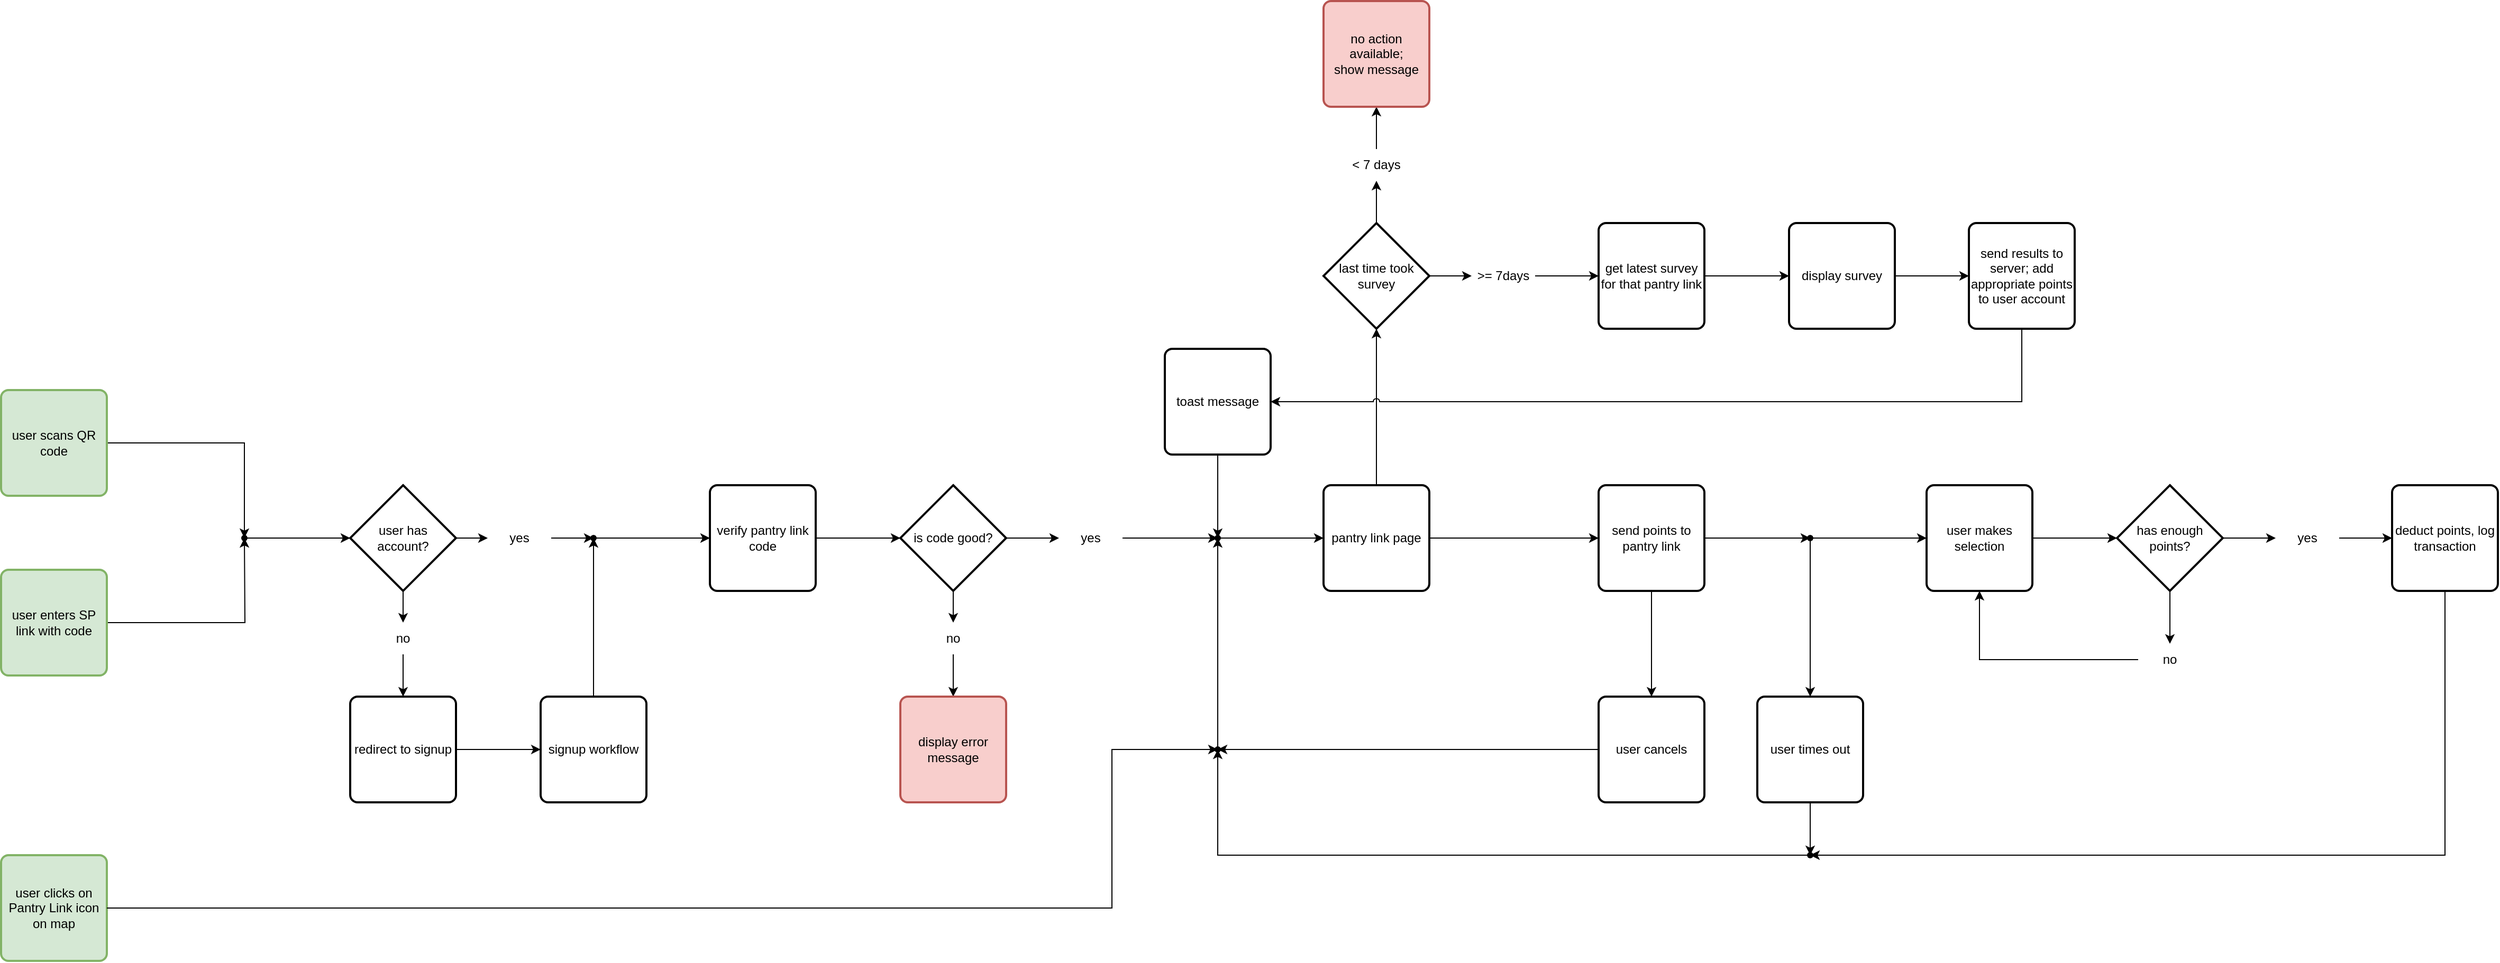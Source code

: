 <mxfile version="27.0.5">
  <diagram name="Page-1" id="IRHE7lxFP3pM3n0KE10_">
    <mxGraphModel dx="1306" dy="2029" grid="1" gridSize="10" guides="1" tooltips="1" connect="1" arrows="1" fold="1" page="1" pageScale="1" pageWidth="850" pageHeight="1100" math="0" shadow="0">
      <root>
        <mxCell id="0" />
        <mxCell id="1" parent="0" />
        <mxCell id="9uR6d-uMpD3ZoMTiej-W-8" style="edgeStyle=orthogonalEdgeStyle;rounded=0;orthogonalLoop=1;jettySize=auto;html=1;" parent="1" source="9uR6d-uMpD3ZoMTiej-W-1" target="9uR6d-uMpD3ZoMTiej-W-6" edge="1">
          <mxGeometry relative="1" as="geometry" />
        </mxCell>
        <mxCell id="9uR6d-uMpD3ZoMTiej-W-1" value="user scans QR code" style="rounded=1;whiteSpace=wrap;html=1;absoluteArcSize=1;arcSize=14;strokeWidth=2;fillColor=#d5e8d4;strokeColor=#82b366;" parent="1" vertex="1">
          <mxGeometry x="80" y="190" width="100" height="100" as="geometry" />
        </mxCell>
        <mxCell id="9uR6d-uMpD3ZoMTiej-W-9" style="edgeStyle=orthogonalEdgeStyle;rounded=0;orthogonalLoop=1;jettySize=auto;html=1;" parent="1" source="9uR6d-uMpD3ZoMTiej-W-2" edge="1">
          <mxGeometry relative="1" as="geometry">
            <mxPoint x="310" y="330" as="targetPoint" />
          </mxGeometry>
        </mxCell>
        <mxCell id="9uR6d-uMpD3ZoMTiej-W-2" value="user enters SP link with code" style="rounded=1;whiteSpace=wrap;html=1;absoluteArcSize=1;arcSize=14;strokeWidth=2;fillColor=#d5e8d4;strokeColor=#82b366;" parent="1" vertex="1">
          <mxGeometry x="80" y="360" width="100" height="100" as="geometry" />
        </mxCell>
        <mxCell id="9uR6d-uMpD3ZoMTiej-W-15" style="edgeStyle=orthogonalEdgeStyle;rounded=0;orthogonalLoop=1;jettySize=auto;html=1;entryX=0.5;entryY=0;entryDx=0;entryDy=0;" parent="1" source="9uR6d-uMpD3ZoMTiej-W-3" target="9uR6d-uMpD3ZoMTiej-W-14" edge="1">
          <mxGeometry relative="1" as="geometry" />
        </mxCell>
        <mxCell id="9uR6d-uMpD3ZoMTiej-W-29" style="edgeStyle=orthogonalEdgeStyle;rounded=0;orthogonalLoop=1;jettySize=auto;html=1;entryX=0;entryY=0.5;entryDx=0;entryDy=0;" parent="1" source="9uR6d-uMpD3ZoMTiej-W-3" target="9uR6d-uMpD3ZoMTiej-W-26" edge="1">
          <mxGeometry relative="1" as="geometry" />
        </mxCell>
        <mxCell id="9uR6d-uMpD3ZoMTiej-W-3" value="user has account?" style="strokeWidth=2;html=1;shape=mxgraph.flowchart.decision;whiteSpace=wrap;" parent="1" vertex="1">
          <mxGeometry x="410" y="280" width="100" height="100" as="geometry" />
        </mxCell>
        <mxCell id="9uR6d-uMpD3ZoMTiej-W-6" value="" style="shape=waypoint;sketch=0;fillStyle=solid;size=6;pointerEvents=1;points=[];fillColor=none;resizable=0;rotatable=0;perimeter=centerPerimeter;snapToPoint=1;" parent="1" vertex="1">
          <mxGeometry x="300" y="320" width="20" height="20" as="geometry" />
        </mxCell>
        <mxCell id="9uR6d-uMpD3ZoMTiej-W-7" style="edgeStyle=orthogonalEdgeStyle;rounded=0;orthogonalLoop=1;jettySize=auto;html=1;entryX=0;entryY=0.5;entryDx=0;entryDy=0;entryPerimeter=0;" parent="1" source="9uR6d-uMpD3ZoMTiej-W-6" target="9uR6d-uMpD3ZoMTiej-W-3" edge="1">
          <mxGeometry relative="1" as="geometry" />
        </mxCell>
        <mxCell id="9uR6d-uMpD3ZoMTiej-W-75" style="edgeStyle=orthogonalEdgeStyle;rounded=0;orthogonalLoop=1;jettySize=auto;html=1;entryX=0;entryY=0.5;entryDx=0;entryDy=0;" parent="1" source="9uR6d-uMpD3ZoMTiej-W-10" target="9uR6d-uMpD3ZoMTiej-W-74" edge="1">
          <mxGeometry relative="1" as="geometry" />
        </mxCell>
        <mxCell id="9uR6d-uMpD3ZoMTiej-W-10" value="redirect to signup" style="rounded=1;whiteSpace=wrap;html=1;absoluteArcSize=1;arcSize=14;strokeWidth=2;" parent="1" vertex="1">
          <mxGeometry x="410" y="480" width="100" height="100" as="geometry" />
        </mxCell>
        <mxCell id="9uR6d-uMpD3ZoMTiej-W-16" style="edgeStyle=orthogonalEdgeStyle;rounded=0;orthogonalLoop=1;jettySize=auto;html=1;entryX=0.5;entryY=0;entryDx=0;entryDy=0;" parent="1" source="9uR6d-uMpD3ZoMTiej-W-14" target="9uR6d-uMpD3ZoMTiej-W-10" edge="1">
          <mxGeometry relative="1" as="geometry" />
        </mxCell>
        <mxCell id="9uR6d-uMpD3ZoMTiej-W-14" value="no" style="text;html=1;align=center;verticalAlign=middle;whiteSpace=wrap;rounded=0;" parent="1" vertex="1">
          <mxGeometry x="430" y="410" width="60" height="30" as="geometry" />
        </mxCell>
        <mxCell id="9uR6d-uMpD3ZoMTiej-W-45" style="edgeStyle=orthogonalEdgeStyle;rounded=0;orthogonalLoop=1;jettySize=auto;html=1;entryX=0;entryY=0.5;entryDx=0;entryDy=0;" parent="1" source="9uR6d-uMpD3ZoMTiej-W-17" target="9uR6d-uMpD3ZoMTiej-W-44" edge="1">
          <mxGeometry relative="1" as="geometry" />
        </mxCell>
        <mxCell id="9uR6d-uMpD3ZoMTiej-W-17" value="pantry link page" style="rounded=1;whiteSpace=wrap;html=1;absoluteArcSize=1;arcSize=14;strokeWidth=2;" parent="1" vertex="1">
          <mxGeometry x="1330" y="280" width="100" height="100" as="geometry" />
        </mxCell>
        <mxCell id="9uR6d-uMpD3ZoMTiej-W-23" style="edgeStyle=orthogonalEdgeStyle;rounded=0;orthogonalLoop=1;jettySize=auto;html=1;entryX=0;entryY=0.5;entryDx=0;entryDy=0;" parent="1" source="9uR6d-uMpD3ZoMTiej-W-20" target="9uR6d-uMpD3ZoMTiej-W-17" edge="1">
          <mxGeometry relative="1" as="geometry" />
        </mxCell>
        <mxCell id="9uR6d-uMpD3ZoMTiej-W-20" value="" style="shape=waypoint;sketch=0;fillStyle=solid;size=6;pointerEvents=1;points=[];fillColor=none;resizable=0;rotatable=0;perimeter=centerPerimeter;snapToPoint=1;" parent="1" vertex="1">
          <mxGeometry x="1220" y="320" width="20" height="20" as="geometry" />
        </mxCell>
        <mxCell id="9uR6d-uMpD3ZoMTiej-W-32" style="edgeStyle=orthogonalEdgeStyle;rounded=0;orthogonalLoop=1;jettySize=auto;html=1;entryX=0.5;entryY=1;entryDx=0;entryDy=0;" parent="1" source="9uR6d-uMpD3ZoMTiej-W-24" target="9uR6d-uMpD3ZoMTiej-W-28" edge="1">
          <mxGeometry relative="1" as="geometry" />
        </mxCell>
        <mxCell id="9uR6d-uMpD3ZoMTiej-W-34" style="edgeStyle=orthogonalEdgeStyle;rounded=0;orthogonalLoop=1;jettySize=auto;html=1;entryX=0;entryY=0.5;entryDx=0;entryDy=0;" parent="1" source="9uR6d-uMpD3ZoMTiej-W-24" target="9uR6d-uMpD3ZoMTiej-W-27" edge="1">
          <mxGeometry relative="1" as="geometry" />
        </mxCell>
        <mxCell id="9uR6d-uMpD3ZoMTiej-W-24" value="last time took survey" style="strokeWidth=2;html=1;shape=mxgraph.flowchart.decision;whiteSpace=wrap;" parent="1" vertex="1">
          <mxGeometry x="1330" y="32" width="100" height="100" as="geometry" />
        </mxCell>
        <mxCell id="9uR6d-uMpD3ZoMTiej-W-25" style="edgeStyle=orthogonalEdgeStyle;rounded=0;orthogonalLoop=1;jettySize=auto;html=1;entryX=0.5;entryY=1;entryDx=0;entryDy=0;entryPerimeter=0;" parent="1" source="9uR6d-uMpD3ZoMTiej-W-17" target="9uR6d-uMpD3ZoMTiej-W-24" edge="1">
          <mxGeometry relative="1" as="geometry" />
        </mxCell>
        <mxCell id="9uR6d-uMpD3ZoMTiej-W-26" value="yes" style="text;html=1;align=center;verticalAlign=middle;whiteSpace=wrap;rounded=0;" parent="1" vertex="1">
          <mxGeometry x="540" y="315" width="60" height="30" as="geometry" />
        </mxCell>
        <mxCell id="9uR6d-uMpD3ZoMTiej-W-36" style="edgeStyle=orthogonalEdgeStyle;rounded=0;orthogonalLoop=1;jettySize=auto;html=1;entryX=0;entryY=0.5;entryDx=0;entryDy=0;" parent="1" source="9uR6d-uMpD3ZoMTiej-W-27" target="9uR6d-uMpD3ZoMTiej-W-35" edge="1">
          <mxGeometry relative="1" as="geometry" />
        </mxCell>
        <mxCell id="9uR6d-uMpD3ZoMTiej-W-27" value="&amp;gt;= 7days" style="text;html=1;align=center;verticalAlign=middle;whiteSpace=wrap;rounded=0;" parent="1" vertex="1">
          <mxGeometry x="1470" y="67" width="60" height="30" as="geometry" />
        </mxCell>
        <mxCell id="9uR6d-uMpD3ZoMTiej-W-33" style="edgeStyle=orthogonalEdgeStyle;rounded=0;orthogonalLoop=1;jettySize=auto;html=1;entryX=0.5;entryY=1;entryDx=0;entryDy=0;" parent="1" source="9uR6d-uMpD3ZoMTiej-W-28" target="9uR6d-uMpD3ZoMTiej-W-31" edge="1">
          <mxGeometry relative="1" as="geometry" />
        </mxCell>
        <mxCell id="9uR6d-uMpD3ZoMTiej-W-28" value="&amp;lt; 7 days" style="text;html=1;align=center;verticalAlign=middle;whiteSpace=wrap;rounded=0;" parent="1" vertex="1">
          <mxGeometry x="1350" y="-38" width="60" height="30" as="geometry" />
        </mxCell>
        <mxCell id="9uR6d-uMpD3ZoMTiej-W-31" value="no action available;&lt;div&gt;show message&lt;/div&gt;" style="rounded=1;whiteSpace=wrap;html=1;absoluteArcSize=1;arcSize=14;strokeWidth=2;fillColor=#f8cecc;strokeColor=#b85450;" parent="1" vertex="1">
          <mxGeometry x="1330" y="-178" width="100" height="100" as="geometry" />
        </mxCell>
        <mxCell id="9uR6d-uMpD3ZoMTiej-W-38" style="edgeStyle=orthogonalEdgeStyle;rounded=0;orthogonalLoop=1;jettySize=auto;html=1;" parent="1" source="9uR6d-uMpD3ZoMTiej-W-35" target="9uR6d-uMpD3ZoMTiej-W-37" edge="1">
          <mxGeometry relative="1" as="geometry" />
        </mxCell>
        <mxCell id="9uR6d-uMpD3ZoMTiej-W-35" value="get latest survey for that pantry link" style="rounded=1;whiteSpace=wrap;html=1;absoluteArcSize=1;arcSize=14;strokeWidth=2;" parent="1" vertex="1">
          <mxGeometry x="1590" y="32" width="100" height="100" as="geometry" />
        </mxCell>
        <mxCell id="9uR6d-uMpD3ZoMTiej-W-40" style="edgeStyle=orthogonalEdgeStyle;rounded=0;orthogonalLoop=1;jettySize=auto;html=1;entryX=0;entryY=0.5;entryDx=0;entryDy=0;" parent="1" source="9uR6d-uMpD3ZoMTiej-W-37" target="9uR6d-uMpD3ZoMTiej-W-39" edge="1">
          <mxGeometry relative="1" as="geometry" />
        </mxCell>
        <mxCell id="9uR6d-uMpD3ZoMTiej-W-37" value="display survey" style="rounded=1;whiteSpace=wrap;html=1;absoluteArcSize=1;arcSize=14;strokeWidth=2;" parent="1" vertex="1">
          <mxGeometry x="1770" y="32" width="100" height="100" as="geometry" />
        </mxCell>
        <mxCell id="9uR6d-uMpD3ZoMTiej-W-41" style="edgeStyle=orthogonalEdgeStyle;rounded=0;orthogonalLoop=1;jettySize=auto;html=1;jumpStyle=arc;entryX=1;entryY=0.5;entryDx=0;entryDy=0;" parent="1" source="9uR6d-uMpD3ZoMTiej-W-39" target="9uR6d-uMpD3ZoMTiej-W-42" edge="1">
          <mxGeometry relative="1" as="geometry">
            <mxPoint x="1290" y="201" as="targetPoint" />
            <Array as="points">
              <mxPoint x="1990" y="201" />
              <mxPoint x="1280" y="201" />
            </Array>
          </mxGeometry>
        </mxCell>
        <mxCell id="9uR6d-uMpD3ZoMTiej-W-39" value="send results to server; add appropriate points to user account" style="rounded=1;whiteSpace=wrap;html=1;absoluteArcSize=1;arcSize=14;strokeWidth=2;" parent="1" vertex="1">
          <mxGeometry x="1940" y="32" width="100" height="100" as="geometry" />
        </mxCell>
        <mxCell id="9uR6d-uMpD3ZoMTiej-W-43" style="edgeStyle=orthogonalEdgeStyle;rounded=0;orthogonalLoop=1;jettySize=auto;html=1;" parent="1" source="9uR6d-uMpD3ZoMTiej-W-42" target="9uR6d-uMpD3ZoMTiej-W-20" edge="1">
          <mxGeometry relative="1" as="geometry" />
        </mxCell>
        <mxCell id="9uR6d-uMpD3ZoMTiej-W-42" value="toast message" style="rounded=1;whiteSpace=wrap;html=1;absoluteArcSize=1;arcSize=14;strokeWidth=2;" parent="1" vertex="1">
          <mxGeometry x="1180" y="151" width="100" height="100" as="geometry" />
        </mxCell>
        <mxCell id="9uR6d-uMpD3ZoMTiej-W-47" style="edgeStyle=orthogonalEdgeStyle;rounded=0;orthogonalLoop=1;jettySize=auto;html=1;entryX=0.5;entryY=0;entryDx=0;entryDy=0;" parent="1" source="9uR6d-uMpD3ZoMTiej-W-44" target="9uR6d-uMpD3ZoMTiej-W-46" edge="1">
          <mxGeometry relative="1" as="geometry" />
        </mxCell>
        <mxCell id="9uR6d-uMpD3ZoMTiej-W-44" value="send points to pantry link" style="rounded=1;whiteSpace=wrap;html=1;absoluteArcSize=1;arcSize=14;strokeWidth=2;" parent="1" vertex="1">
          <mxGeometry x="1590" y="280" width="100" height="100" as="geometry" />
        </mxCell>
        <mxCell id="9uR6d-uMpD3ZoMTiej-W-46" value="user cancels" style="rounded=1;whiteSpace=wrap;html=1;absoluteArcSize=1;arcSize=14;strokeWidth=2;" parent="1" vertex="1">
          <mxGeometry x="1590" y="480" width="100" height="100" as="geometry" />
        </mxCell>
        <mxCell id="9uR6d-uMpD3ZoMTiej-W-48" value="" style="shape=waypoint;sketch=0;fillStyle=solid;size=6;pointerEvents=1;points=[];fillColor=none;resizable=0;rotatable=0;perimeter=centerPerimeter;snapToPoint=1;" parent="1" vertex="1">
          <mxGeometry x="1220" y="520" width="20" height="20" as="geometry" />
        </mxCell>
        <mxCell id="9uR6d-uMpD3ZoMTiej-W-50" style="edgeStyle=orthogonalEdgeStyle;rounded=0;orthogonalLoop=1;jettySize=auto;html=1;entryX=0.856;entryY=0.489;entryDx=0;entryDy=0;entryPerimeter=0;" parent="1" source="9uR6d-uMpD3ZoMTiej-W-46" target="9uR6d-uMpD3ZoMTiej-W-48" edge="1">
          <mxGeometry relative="1" as="geometry" />
        </mxCell>
        <mxCell id="9uR6d-uMpD3ZoMTiej-W-51" style="edgeStyle=orthogonalEdgeStyle;rounded=0;orthogonalLoop=1;jettySize=auto;html=1;entryX=0.428;entryY=0.101;entryDx=0;entryDy=0;entryPerimeter=0;" parent="1" source="9uR6d-uMpD3ZoMTiej-W-48" target="9uR6d-uMpD3ZoMTiej-W-20" edge="1">
          <mxGeometry relative="1" as="geometry" />
        </mxCell>
        <mxCell id="9uR6d-uMpD3ZoMTiej-W-52" value="user makes selection" style="rounded=1;whiteSpace=wrap;html=1;absoluteArcSize=1;arcSize=14;strokeWidth=2;" parent="1" vertex="1">
          <mxGeometry x="1900" y="280" width="100" height="100" as="geometry" />
        </mxCell>
        <mxCell id="9uR6d-uMpD3ZoMTiej-W-58" style="edgeStyle=orthogonalEdgeStyle;rounded=0;orthogonalLoop=1;jettySize=auto;html=1;entryX=0;entryY=0.5;entryDx=0;entryDy=0;" parent="1" source="9uR6d-uMpD3ZoMTiej-W-54" target="9uR6d-uMpD3ZoMTiej-W-56" edge="1">
          <mxGeometry relative="1" as="geometry" />
        </mxCell>
        <mxCell id="9uR6d-uMpD3ZoMTiej-W-59" style="edgeStyle=orthogonalEdgeStyle;rounded=0;orthogonalLoop=1;jettySize=auto;html=1;entryX=0.5;entryY=0;entryDx=0;entryDy=0;" parent="1" source="9uR6d-uMpD3ZoMTiej-W-54" target="9uR6d-uMpD3ZoMTiej-W-57" edge="1">
          <mxGeometry relative="1" as="geometry" />
        </mxCell>
        <mxCell id="9uR6d-uMpD3ZoMTiej-W-54" value="has enough points?" style="strokeWidth=2;html=1;shape=mxgraph.flowchart.decision;whiteSpace=wrap;" parent="1" vertex="1">
          <mxGeometry x="2080" y="280" width="100" height="100" as="geometry" />
        </mxCell>
        <mxCell id="9uR6d-uMpD3ZoMTiej-W-55" style="edgeStyle=orthogonalEdgeStyle;rounded=0;orthogonalLoop=1;jettySize=auto;html=1;entryX=0;entryY=0.5;entryDx=0;entryDy=0;entryPerimeter=0;" parent="1" source="9uR6d-uMpD3ZoMTiej-W-52" target="9uR6d-uMpD3ZoMTiej-W-54" edge="1">
          <mxGeometry relative="1" as="geometry" />
        </mxCell>
        <mxCell id="9uR6d-uMpD3ZoMTiej-W-62" style="edgeStyle=orthogonalEdgeStyle;rounded=0;orthogonalLoop=1;jettySize=auto;html=1;entryX=0;entryY=0.5;entryDx=0;entryDy=0;" parent="1" source="9uR6d-uMpD3ZoMTiej-W-56" target="9uR6d-uMpD3ZoMTiej-W-61" edge="1">
          <mxGeometry relative="1" as="geometry" />
        </mxCell>
        <mxCell id="9uR6d-uMpD3ZoMTiej-W-56" value="yes" style="text;html=1;align=center;verticalAlign=middle;whiteSpace=wrap;rounded=0;" parent="1" vertex="1">
          <mxGeometry x="2230" y="315" width="60" height="30" as="geometry" />
        </mxCell>
        <mxCell id="9uR6d-uMpD3ZoMTiej-W-60" style="edgeStyle=orthogonalEdgeStyle;rounded=0;orthogonalLoop=1;jettySize=auto;html=1;entryX=0.5;entryY=1;entryDx=0;entryDy=0;" parent="1" source="9uR6d-uMpD3ZoMTiej-W-57" target="9uR6d-uMpD3ZoMTiej-W-52" edge="1">
          <mxGeometry relative="1" as="geometry" />
        </mxCell>
        <mxCell id="9uR6d-uMpD3ZoMTiej-W-57" value="no" style="text;html=1;align=center;verticalAlign=middle;whiteSpace=wrap;rounded=0;" parent="1" vertex="1">
          <mxGeometry x="2100" y="430" width="60" height="30" as="geometry" />
        </mxCell>
        <mxCell id="9uR6d-uMpD3ZoMTiej-W-61" value="deduct points, log transaction" style="rounded=1;whiteSpace=wrap;html=1;absoluteArcSize=1;arcSize=14;strokeWidth=2;" parent="1" vertex="1">
          <mxGeometry x="2340" y="280" width="100" height="100" as="geometry" />
        </mxCell>
        <mxCell id="9uR6d-uMpD3ZoMTiej-W-69" value="verify pantry link code" style="rounded=1;whiteSpace=wrap;html=1;absoluteArcSize=1;arcSize=14;strokeWidth=2;" parent="1" vertex="1">
          <mxGeometry x="750" y="280" width="100" height="100" as="geometry" />
        </mxCell>
        <mxCell id="9uR6d-uMpD3ZoMTiej-W-72" style="edgeStyle=orthogonalEdgeStyle;rounded=0;orthogonalLoop=1;jettySize=auto;html=1;entryX=0;entryY=0.5;entryDx=0;entryDy=0;" parent="1" source="9uR6d-uMpD3ZoMTiej-W-70" target="9uR6d-uMpD3ZoMTiej-W-69" edge="1">
          <mxGeometry relative="1" as="geometry" />
        </mxCell>
        <mxCell id="9uR6d-uMpD3ZoMTiej-W-70" value="" style="shape=waypoint;sketch=0;fillStyle=solid;size=6;pointerEvents=1;points=[];fillColor=none;resizable=0;rotatable=0;perimeter=centerPerimeter;snapToPoint=1;" parent="1" vertex="1">
          <mxGeometry x="630" y="320" width="20" height="20" as="geometry" />
        </mxCell>
        <mxCell id="9uR6d-uMpD3ZoMTiej-W-71" style="edgeStyle=orthogonalEdgeStyle;rounded=0;orthogonalLoop=1;jettySize=auto;html=1;entryX=0.36;entryY=0.605;entryDx=0;entryDy=0;entryPerimeter=0;" parent="1" source="9uR6d-uMpD3ZoMTiej-W-26" target="9uR6d-uMpD3ZoMTiej-W-70" edge="1">
          <mxGeometry relative="1" as="geometry" />
        </mxCell>
        <mxCell id="9uR6d-uMpD3ZoMTiej-W-74" value="signup workflow" style="rounded=1;whiteSpace=wrap;html=1;absoluteArcSize=1;arcSize=14;strokeWidth=2;" parent="1" vertex="1">
          <mxGeometry x="590" y="480" width="100" height="100" as="geometry" />
        </mxCell>
        <mxCell id="9uR6d-uMpD3ZoMTiej-W-76" style="edgeStyle=orthogonalEdgeStyle;rounded=0;orthogonalLoop=1;jettySize=auto;html=1;entryX=0.606;entryY=0.269;entryDx=0;entryDy=0;entryPerimeter=0;" parent="1" source="9uR6d-uMpD3ZoMTiej-W-74" target="9uR6d-uMpD3ZoMTiej-W-70" edge="1">
          <mxGeometry relative="1" as="geometry" />
        </mxCell>
        <mxCell id="9uR6d-uMpD3ZoMTiej-W-81" style="edgeStyle=orthogonalEdgeStyle;rounded=0;orthogonalLoop=1;jettySize=auto;html=1;entryX=0;entryY=0.5;entryDx=0;entryDy=0;" parent="1" source="9uR6d-uMpD3ZoMTiej-W-77" target="9uR6d-uMpD3ZoMTiej-W-78" edge="1">
          <mxGeometry relative="1" as="geometry" />
        </mxCell>
        <mxCell id="9uR6d-uMpD3ZoMTiej-W-82" style="edgeStyle=orthogonalEdgeStyle;rounded=0;orthogonalLoop=1;jettySize=auto;html=1;entryX=0.5;entryY=0;entryDx=0;entryDy=0;" parent="1" source="9uR6d-uMpD3ZoMTiej-W-77" target="9uR6d-uMpD3ZoMTiej-W-79" edge="1">
          <mxGeometry relative="1" as="geometry" />
        </mxCell>
        <mxCell id="9uR6d-uMpD3ZoMTiej-W-77" value="is code good?" style="strokeWidth=2;html=1;shape=mxgraph.flowchart.decision;whiteSpace=wrap;" parent="1" vertex="1">
          <mxGeometry x="930" y="280" width="100" height="100" as="geometry" />
        </mxCell>
        <mxCell id="9uR6d-uMpD3ZoMTiej-W-83" style="edgeStyle=orthogonalEdgeStyle;rounded=0;orthogonalLoop=1;jettySize=auto;html=1;" parent="1" source="9uR6d-uMpD3ZoMTiej-W-78" target="9uR6d-uMpD3ZoMTiej-W-20" edge="1">
          <mxGeometry relative="1" as="geometry" />
        </mxCell>
        <mxCell id="9uR6d-uMpD3ZoMTiej-W-78" value="yes" style="text;html=1;align=center;verticalAlign=middle;whiteSpace=wrap;rounded=0;" parent="1" vertex="1">
          <mxGeometry x="1080" y="315" width="60" height="30" as="geometry" />
        </mxCell>
        <mxCell id="9uR6d-uMpD3ZoMTiej-W-85" style="edgeStyle=orthogonalEdgeStyle;rounded=0;orthogonalLoop=1;jettySize=auto;html=1;entryX=0.5;entryY=0;entryDx=0;entryDy=0;" parent="1" source="9uR6d-uMpD3ZoMTiej-W-79" target="9uR6d-uMpD3ZoMTiej-W-84" edge="1">
          <mxGeometry relative="1" as="geometry" />
        </mxCell>
        <mxCell id="9uR6d-uMpD3ZoMTiej-W-79" value="no" style="text;html=1;align=center;verticalAlign=middle;whiteSpace=wrap;rounded=0;" parent="1" vertex="1">
          <mxGeometry x="950" y="410" width="60" height="30" as="geometry" />
        </mxCell>
        <mxCell id="9uR6d-uMpD3ZoMTiej-W-80" style="edgeStyle=orthogonalEdgeStyle;rounded=0;orthogonalLoop=1;jettySize=auto;html=1;entryX=0;entryY=0.5;entryDx=0;entryDy=0;entryPerimeter=0;" parent="1" source="9uR6d-uMpD3ZoMTiej-W-69" target="9uR6d-uMpD3ZoMTiej-W-77" edge="1">
          <mxGeometry relative="1" as="geometry" />
        </mxCell>
        <mxCell id="9uR6d-uMpD3ZoMTiej-W-84" value="display error message" style="rounded=1;whiteSpace=wrap;html=1;absoluteArcSize=1;arcSize=14;strokeWidth=2;fillColor=#f8cecc;strokeColor=#b85450;" parent="1" vertex="1">
          <mxGeometry x="930" y="480" width="100" height="100" as="geometry" />
        </mxCell>
        <mxCell id="Iiw8XGKTQNkMXttHudwF-1" value="user clicks on Pantry Link icon on map" style="rounded=1;whiteSpace=wrap;html=1;absoluteArcSize=1;arcSize=14;strokeWidth=2;fillColor=#d5e8d4;strokeColor=#82b366;" parent="1" vertex="1">
          <mxGeometry x="80" y="630" width="100" height="100" as="geometry" />
        </mxCell>
        <mxCell id="Iiw8XGKTQNkMXttHudwF-2" style="edgeStyle=orthogonalEdgeStyle;rounded=0;orthogonalLoop=1;jettySize=auto;html=1;entryX=0.313;entryY=0.678;entryDx=0;entryDy=0;entryPerimeter=0;" parent="1" source="Iiw8XGKTQNkMXttHudwF-1" target="9uR6d-uMpD3ZoMTiej-W-48" edge="1">
          <mxGeometry relative="1" as="geometry">
            <Array as="points">
              <mxPoint x="1130" y="680" />
              <mxPoint x="1130" y="530" />
            </Array>
          </mxGeometry>
        </mxCell>
        <mxCell id="Iiw8XGKTQNkMXttHudwF-11" style="edgeStyle=orthogonalEdgeStyle;rounded=0;orthogonalLoop=1;jettySize=auto;html=1;entryX=0;entryY=0.5;entryDx=0;entryDy=0;" parent="1" source="Iiw8XGKTQNkMXttHudwF-3" target="9uR6d-uMpD3ZoMTiej-W-52" edge="1">
          <mxGeometry relative="1" as="geometry" />
        </mxCell>
        <mxCell id="Iiw8XGKTQNkMXttHudwF-12" style="edgeStyle=orthogonalEdgeStyle;rounded=0;orthogonalLoop=1;jettySize=auto;html=1;entryX=0.5;entryY=0;entryDx=0;entryDy=0;" parent="1" source="Iiw8XGKTQNkMXttHudwF-3" target="Iiw8XGKTQNkMXttHudwF-5" edge="1">
          <mxGeometry relative="1" as="geometry" />
        </mxCell>
        <mxCell id="Iiw8XGKTQNkMXttHudwF-3" value="" style="shape=waypoint;sketch=0;fillStyle=solid;size=6;pointerEvents=1;points=[];fillColor=none;resizable=0;rotatable=0;perimeter=centerPerimeter;snapToPoint=1;" parent="1" vertex="1">
          <mxGeometry x="1780" y="320" width="20" height="20" as="geometry" />
        </mxCell>
        <mxCell id="Iiw8XGKTQNkMXttHudwF-8" style="edgeStyle=orthogonalEdgeStyle;rounded=0;orthogonalLoop=1;jettySize=auto;html=1;" parent="1" source="Iiw8XGKTQNkMXttHudwF-4" target="9uR6d-uMpD3ZoMTiej-W-48" edge="1">
          <mxGeometry relative="1" as="geometry" />
        </mxCell>
        <mxCell id="Iiw8XGKTQNkMXttHudwF-4" value="" style="shape=waypoint;sketch=0;fillStyle=solid;size=6;pointerEvents=1;points=[];fillColor=none;resizable=0;rotatable=0;perimeter=centerPerimeter;snapToPoint=1;" parent="1" vertex="1">
          <mxGeometry x="1780" y="620" width="20" height="20" as="geometry" />
        </mxCell>
        <mxCell id="Iiw8XGKTQNkMXttHudwF-5" value="user times out" style="rounded=1;whiteSpace=wrap;html=1;absoluteArcSize=1;arcSize=14;strokeWidth=2;" parent="1" vertex="1">
          <mxGeometry x="1740" y="480" width="100" height="100" as="geometry" />
        </mxCell>
        <mxCell id="Iiw8XGKTQNkMXttHudwF-6" style="edgeStyle=orthogonalEdgeStyle;rounded=0;orthogonalLoop=1;jettySize=auto;html=1;entryX=0.9;entryY=0.243;entryDx=0;entryDy=0;entryPerimeter=0;" parent="1" source="9uR6d-uMpD3ZoMTiej-W-61" target="Iiw8XGKTQNkMXttHudwF-4" edge="1">
          <mxGeometry relative="1" as="geometry">
            <Array as="points">
              <mxPoint x="2390" y="630" />
            </Array>
          </mxGeometry>
        </mxCell>
        <mxCell id="Iiw8XGKTQNkMXttHudwF-7" style="edgeStyle=orthogonalEdgeStyle;rounded=0;orthogonalLoop=1;jettySize=auto;html=1;entryX=0.5;entryY=0.5;entryDx=0;entryDy=0;entryPerimeter=0;" parent="1" source="Iiw8XGKTQNkMXttHudwF-5" target="Iiw8XGKTQNkMXttHudwF-4" edge="1">
          <mxGeometry relative="1" as="geometry" />
        </mxCell>
        <mxCell id="Iiw8XGKTQNkMXttHudwF-9" style="edgeStyle=orthogonalEdgeStyle;rounded=0;orthogonalLoop=1;jettySize=auto;html=1;entryX=0.267;entryY=0.5;entryDx=0;entryDy=0;entryPerimeter=0;" parent="1" source="9uR6d-uMpD3ZoMTiej-W-44" target="Iiw8XGKTQNkMXttHudwF-3" edge="1">
          <mxGeometry relative="1" as="geometry" />
        </mxCell>
      </root>
    </mxGraphModel>
  </diagram>
</mxfile>
